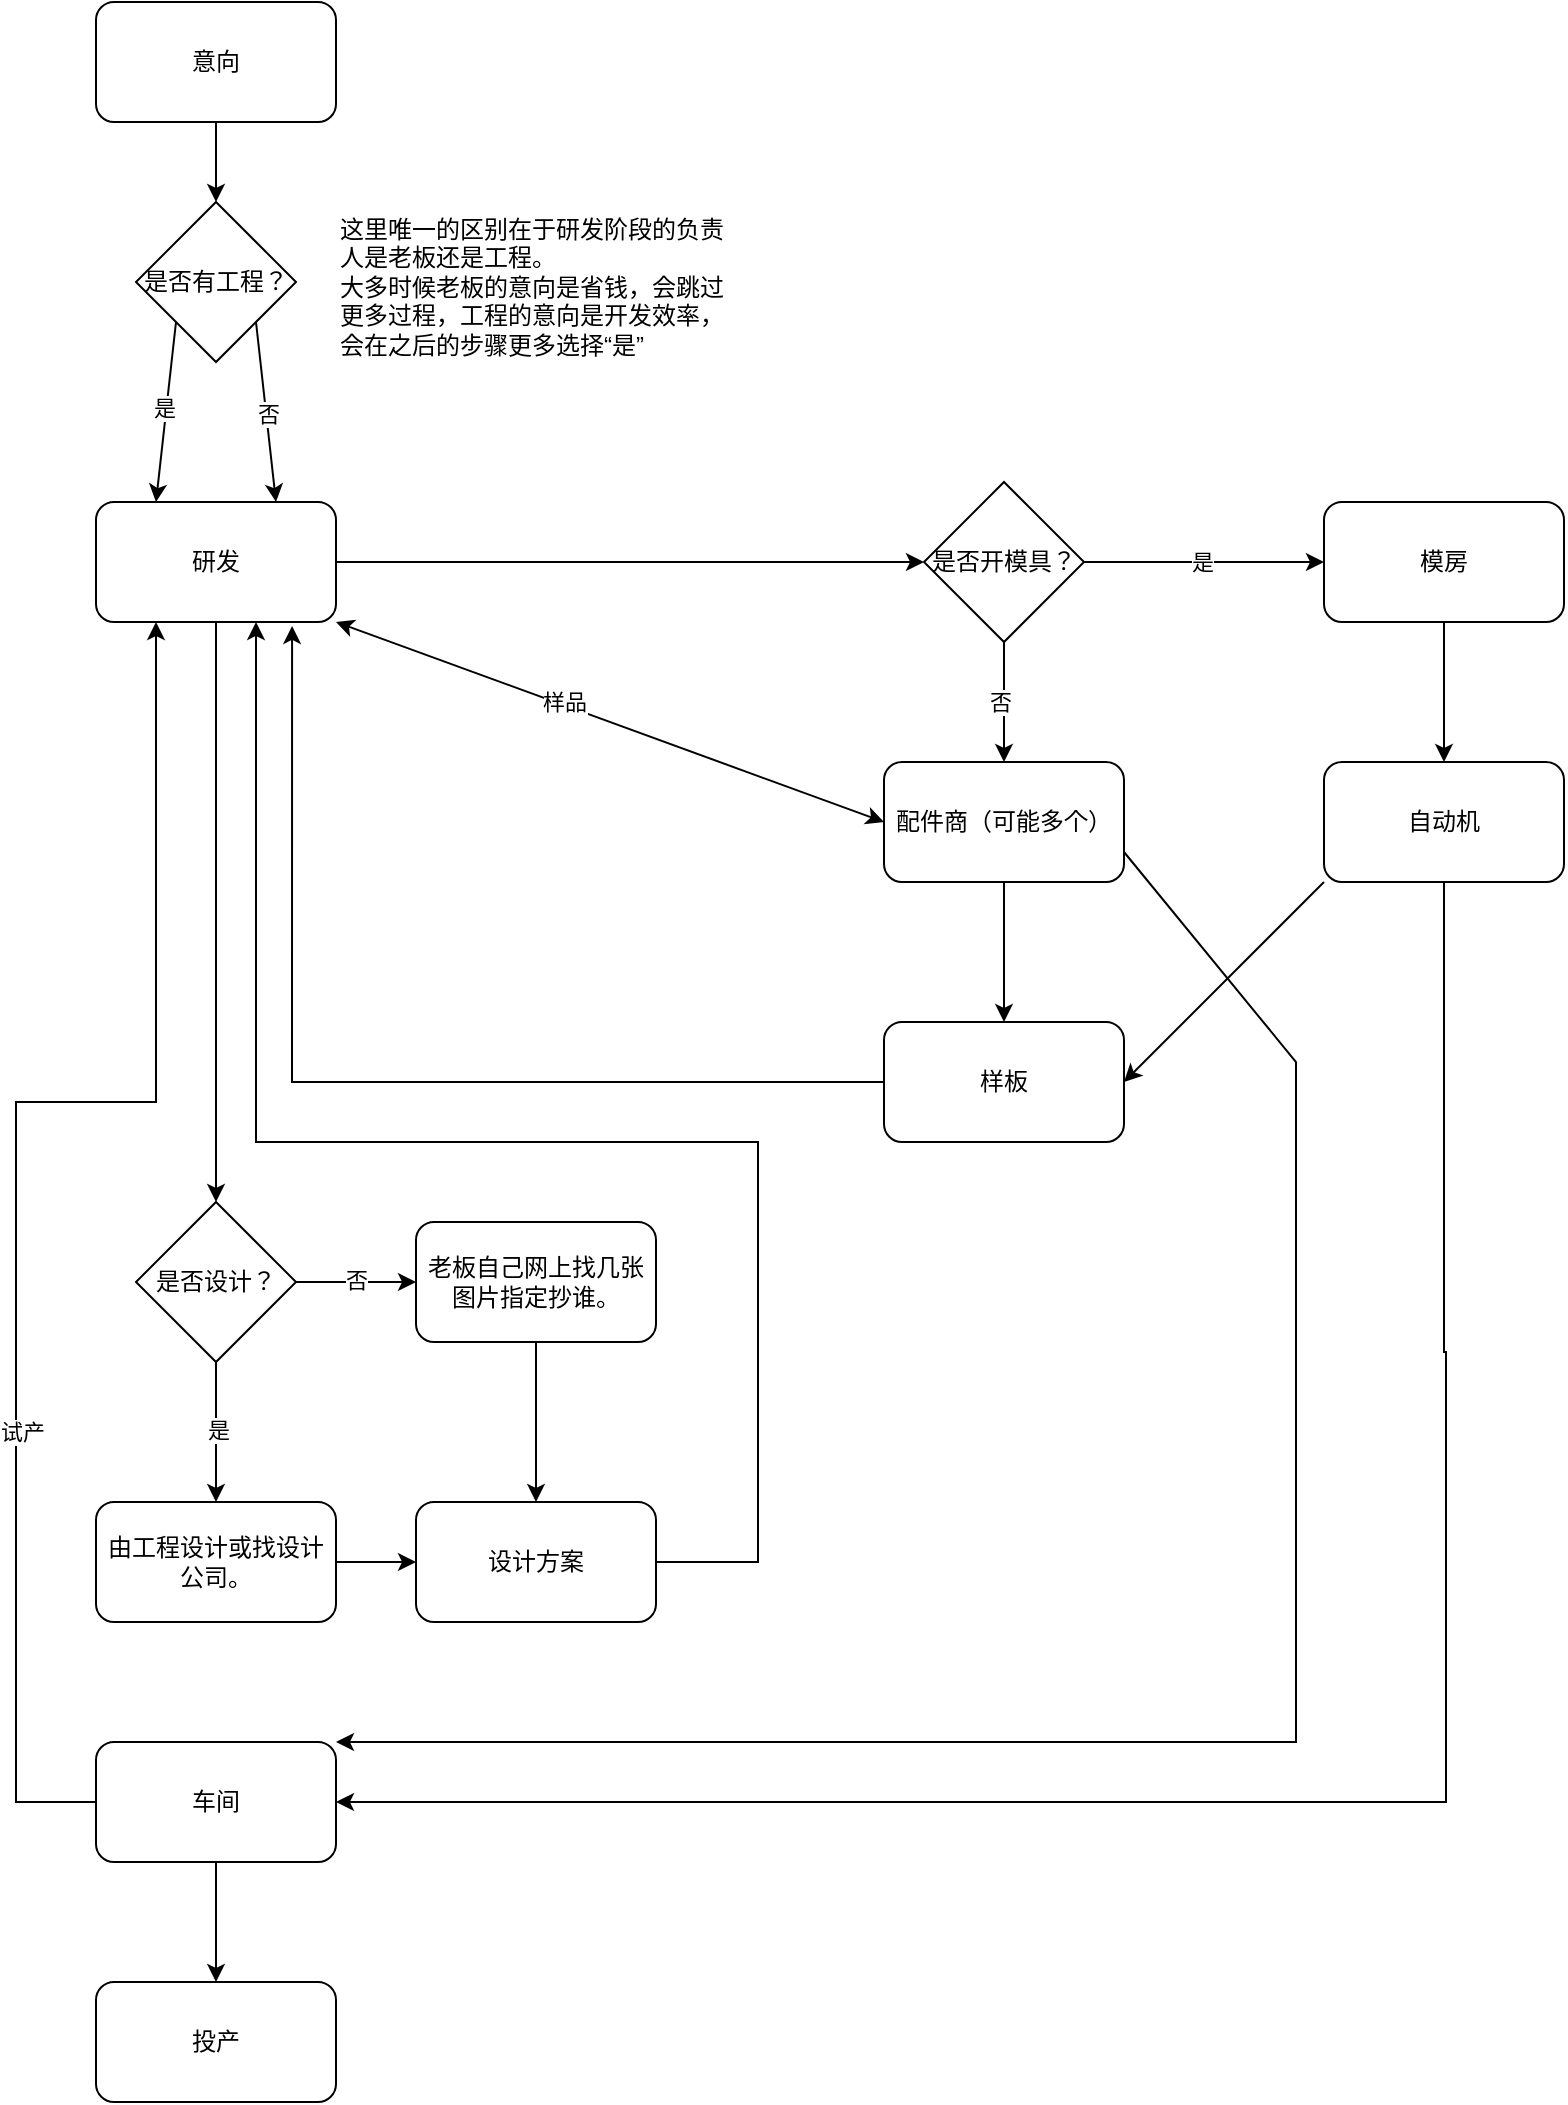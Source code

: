 <mxfile version="24.1.0" type="device">
  <diagram id="C5RBs43oDa-KdzZeNtuy" name="Page-1">
    <mxGraphModel dx="1434" dy="836" grid="1" gridSize="10" guides="1" tooltips="1" connect="1" arrows="1" fold="1" page="1" pageScale="1" pageWidth="827" pageHeight="1169" math="0" shadow="0">
      <root>
        <mxCell id="WIyWlLk6GJQsqaUBKTNV-0" />
        <mxCell id="WIyWlLk6GJQsqaUBKTNV-1" parent="WIyWlLk6GJQsqaUBKTNV-0" />
        <mxCell id="jAsXsARsoS0WyUpS_PxT-0" value="投产" style="rounded=1;whiteSpace=wrap;html=1;" vertex="1" parent="WIyWlLk6GJQsqaUBKTNV-1">
          <mxGeometry x="80" y="1000" width="120" height="60" as="geometry" />
        </mxCell>
        <mxCell id="jAsXsARsoS0WyUpS_PxT-1" value="模房" style="rounded=1;whiteSpace=wrap;html=1;" vertex="1" parent="WIyWlLk6GJQsqaUBKTNV-1">
          <mxGeometry x="694" y="260" width="120" height="60" as="geometry" />
        </mxCell>
        <mxCell id="jAsXsARsoS0WyUpS_PxT-3" value="是否开模具？" style="rhombus;whiteSpace=wrap;html=1;" vertex="1" parent="WIyWlLk6GJQsqaUBKTNV-1">
          <mxGeometry x="494" y="250" width="80" height="80" as="geometry" />
        </mxCell>
        <mxCell id="jAsXsARsoS0WyUpS_PxT-4" value="是否设计？" style="rhombus;whiteSpace=wrap;html=1;" vertex="1" parent="WIyWlLk6GJQsqaUBKTNV-1">
          <mxGeometry x="100" y="610" width="80" height="80" as="geometry" />
        </mxCell>
        <mxCell id="jAsXsARsoS0WyUpS_PxT-5" value="意向" style="rounded=1;whiteSpace=wrap;html=1;" vertex="1" parent="WIyWlLk6GJQsqaUBKTNV-1">
          <mxGeometry x="80" y="10" width="120" height="60" as="geometry" />
        </mxCell>
        <mxCell id="jAsXsARsoS0WyUpS_PxT-6" value="" style="endArrow=classic;html=1;rounded=0;exitX=1;exitY=0.5;exitDx=0;exitDy=0;entryX=0;entryY=0.5;entryDx=0;entryDy=0;" edge="1" parent="WIyWlLk6GJQsqaUBKTNV-1" source="jAsXsARsoS0WyUpS_PxT-4" target="jAsXsARsoS0WyUpS_PxT-8">
          <mxGeometry width="50" height="50" relative="1" as="geometry">
            <mxPoint x="380" y="620" as="sourcePoint" />
            <mxPoint x="280" y="550" as="targetPoint" />
          </mxGeometry>
        </mxCell>
        <mxCell id="jAsXsARsoS0WyUpS_PxT-7" value="否" style="edgeLabel;html=1;align=center;verticalAlign=middle;resizable=0;points=[];" vertex="1" connectable="0" parent="jAsXsARsoS0WyUpS_PxT-6">
          <mxGeometry y="1" relative="1" as="geometry">
            <mxPoint as="offset" />
          </mxGeometry>
        </mxCell>
        <mxCell id="jAsXsARsoS0WyUpS_PxT-8" value="老板自己网上找几张图片指定抄谁。" style="rounded=1;whiteSpace=wrap;html=1;" vertex="1" parent="WIyWlLk6GJQsqaUBKTNV-1">
          <mxGeometry x="240" y="620" width="120" height="60" as="geometry" />
        </mxCell>
        <mxCell id="jAsXsARsoS0WyUpS_PxT-9" value="" style="endArrow=classic;html=1;rounded=0;exitX=0.5;exitY=1;exitDx=0;exitDy=0;" edge="1" parent="WIyWlLk6GJQsqaUBKTNV-1" source="jAsXsARsoS0WyUpS_PxT-5" target="jAsXsARsoS0WyUpS_PxT-13">
          <mxGeometry width="50" height="50" relative="1" as="geometry">
            <mxPoint x="110" y="320" as="sourcePoint" />
            <mxPoint x="140" y="120" as="targetPoint" />
          </mxGeometry>
        </mxCell>
        <mxCell id="jAsXsARsoS0WyUpS_PxT-10" value="" style="endArrow=classic;html=1;rounded=0;exitX=0.5;exitY=1;exitDx=0;exitDy=0;entryX=0.5;entryY=0;entryDx=0;entryDy=0;" edge="1" parent="WIyWlLk6GJQsqaUBKTNV-1" source="jAsXsARsoS0WyUpS_PxT-4" target="jAsXsARsoS0WyUpS_PxT-11">
          <mxGeometry width="50" height="50" relative="1" as="geometry">
            <mxPoint x="100" y="710" as="sourcePoint" />
            <mxPoint x="130" y="660" as="targetPoint" />
          </mxGeometry>
        </mxCell>
        <mxCell id="jAsXsARsoS0WyUpS_PxT-12" value="是" style="edgeLabel;html=1;align=center;verticalAlign=middle;resizable=0;points=[];" vertex="1" connectable="0" parent="jAsXsARsoS0WyUpS_PxT-10">
          <mxGeometry x="-0.044" y="1" relative="1" as="geometry">
            <mxPoint as="offset" />
          </mxGeometry>
        </mxCell>
        <mxCell id="jAsXsARsoS0WyUpS_PxT-11" value="由工程设计或找设计公司。" style="rounded=1;whiteSpace=wrap;html=1;" vertex="1" parent="WIyWlLk6GJQsqaUBKTNV-1">
          <mxGeometry x="80" y="760" width="120" height="60" as="geometry" />
        </mxCell>
        <mxCell id="jAsXsARsoS0WyUpS_PxT-13" value="是否有工程？" style="rhombus;whiteSpace=wrap;html=1;" vertex="1" parent="WIyWlLk6GJQsqaUBKTNV-1">
          <mxGeometry x="100" y="110" width="80" height="80" as="geometry" />
        </mxCell>
        <mxCell id="jAsXsARsoS0WyUpS_PxT-14" value="" style="endArrow=classic;html=1;rounded=0;exitX=0;exitY=1;exitDx=0;exitDy=0;entryX=0.25;entryY=0;entryDx=0;entryDy=0;" edge="1" parent="WIyWlLk6GJQsqaUBKTNV-1" source="jAsXsARsoS0WyUpS_PxT-13" target="jAsXsARsoS0WyUpS_PxT-20">
          <mxGeometry width="50" height="50" relative="1" as="geometry">
            <mxPoint x="100" y="200" as="sourcePoint" />
            <mxPoint x="80" y="230" as="targetPoint" />
          </mxGeometry>
        </mxCell>
        <mxCell id="jAsXsARsoS0WyUpS_PxT-16" value="是" style="edgeLabel;html=1;align=center;verticalAlign=middle;resizable=0;points=[];" vertex="1" connectable="0" parent="jAsXsARsoS0WyUpS_PxT-14">
          <mxGeometry x="-0.05" y="-2" relative="1" as="geometry">
            <mxPoint as="offset" />
          </mxGeometry>
        </mxCell>
        <mxCell id="jAsXsARsoS0WyUpS_PxT-15" value="" style="endArrow=classic;html=1;rounded=0;exitX=1;exitY=1;exitDx=0;exitDy=0;entryX=0.75;entryY=0;entryDx=0;entryDy=0;" edge="1" parent="WIyWlLk6GJQsqaUBKTNV-1" source="jAsXsARsoS0WyUpS_PxT-13" target="jAsXsARsoS0WyUpS_PxT-20">
          <mxGeometry width="50" height="50" relative="1" as="geometry">
            <mxPoint x="270" y="190" as="sourcePoint" />
            <mxPoint x="190" y="230" as="targetPoint" />
          </mxGeometry>
        </mxCell>
        <mxCell id="jAsXsARsoS0WyUpS_PxT-17" value="否" style="edgeLabel;html=1;align=center;verticalAlign=middle;resizable=0;points=[];" vertex="1" connectable="0" parent="jAsXsARsoS0WyUpS_PxT-15">
          <mxGeometry x="0.025" y="1" relative="1" as="geometry">
            <mxPoint as="offset" />
          </mxGeometry>
        </mxCell>
        <mxCell id="jAsXsARsoS0WyUpS_PxT-18" value="这里唯一的区别在于研发阶段的负责人是老板还是工程。&lt;div&gt;大多时候老板的意向是省钱，会跳过更多过程，工程的意向是开发效率，会在之后的步骤更多选择“是”&lt;/div&gt;" style="text;html=1;align=left;verticalAlign=top;whiteSpace=wrap;rounded=0;" vertex="1" parent="WIyWlLk6GJQsqaUBKTNV-1">
          <mxGeometry x="200" y="110" width="200" height="90" as="geometry" />
        </mxCell>
        <mxCell id="jAsXsARsoS0WyUpS_PxT-20" value="研发" style="rounded=1;whiteSpace=wrap;html=1;" vertex="1" parent="WIyWlLk6GJQsqaUBKTNV-1">
          <mxGeometry x="80" y="260" width="120" height="60" as="geometry" />
        </mxCell>
        <mxCell id="jAsXsARsoS0WyUpS_PxT-21" value="" style="endArrow=classic;html=1;rounded=0;exitX=0.5;exitY=1;exitDx=0;exitDy=0;entryX=0.5;entryY=0;entryDx=0;entryDy=0;" edge="1" parent="WIyWlLk6GJQsqaUBKTNV-1" source="jAsXsARsoS0WyUpS_PxT-20" target="jAsXsARsoS0WyUpS_PxT-4">
          <mxGeometry width="50" height="50" relative="1" as="geometry">
            <mxPoint x="180" y="440" as="sourcePoint" />
            <mxPoint x="230" y="390" as="targetPoint" />
          </mxGeometry>
        </mxCell>
        <mxCell id="jAsXsARsoS0WyUpS_PxT-22" value="" style="endArrow=classic;html=1;rounded=0;exitX=1;exitY=0.5;exitDx=0;exitDy=0;entryX=0;entryY=0.5;entryDx=0;entryDy=0;" edge="1" parent="WIyWlLk6GJQsqaUBKTNV-1" source="jAsXsARsoS0WyUpS_PxT-20" target="jAsXsARsoS0WyUpS_PxT-3">
          <mxGeometry width="50" height="50" relative="1" as="geometry">
            <mxPoint x="260" y="450" as="sourcePoint" />
            <mxPoint x="310" y="400" as="targetPoint" />
          </mxGeometry>
        </mxCell>
        <mxCell id="jAsXsARsoS0WyUpS_PxT-23" value="" style="endArrow=classic;html=1;rounded=0;exitX=0.5;exitY=1;exitDx=0;exitDy=0;entryX=0.5;entryY=0;entryDx=0;entryDy=0;" edge="1" parent="WIyWlLk6GJQsqaUBKTNV-1" source="jAsXsARsoS0WyUpS_PxT-3" target="jAsXsARsoS0WyUpS_PxT-25">
          <mxGeometry width="50" height="50" relative="1" as="geometry">
            <mxPoint x="554" y="410" as="sourcePoint" />
            <mxPoint x="534" y="370" as="targetPoint" />
          </mxGeometry>
        </mxCell>
        <mxCell id="jAsXsARsoS0WyUpS_PxT-24" value="否" style="edgeLabel;html=1;align=center;verticalAlign=middle;resizable=0;points=[];" vertex="1" connectable="0" parent="jAsXsARsoS0WyUpS_PxT-23">
          <mxGeometry y="-2" relative="1" as="geometry">
            <mxPoint as="offset" />
          </mxGeometry>
        </mxCell>
        <mxCell id="jAsXsARsoS0WyUpS_PxT-25" value="配件商（可能多个）" style="rounded=1;whiteSpace=wrap;html=1;" vertex="1" parent="WIyWlLk6GJQsqaUBKTNV-1">
          <mxGeometry x="474" y="390" width="120" height="60" as="geometry" />
        </mxCell>
        <mxCell id="jAsXsARsoS0WyUpS_PxT-26" value="" style="endArrow=classic;html=1;rounded=0;exitX=1;exitY=0.5;exitDx=0;exitDy=0;entryX=0;entryY=0.5;entryDx=0;entryDy=0;" edge="1" parent="WIyWlLk6GJQsqaUBKTNV-1" source="jAsXsARsoS0WyUpS_PxT-3" target="jAsXsARsoS0WyUpS_PxT-1">
          <mxGeometry width="50" height="50" relative="1" as="geometry">
            <mxPoint x="674" y="330" as="sourcePoint" />
            <mxPoint x="674" y="290" as="targetPoint" />
          </mxGeometry>
        </mxCell>
        <mxCell id="jAsXsARsoS0WyUpS_PxT-28" value="是" style="edgeLabel;html=1;align=center;verticalAlign=middle;resizable=0;points=[];" vertex="1" connectable="0" parent="jAsXsARsoS0WyUpS_PxT-26">
          <mxGeometry x="-0.02" relative="1" as="geometry">
            <mxPoint as="offset" />
          </mxGeometry>
        </mxCell>
        <mxCell id="jAsXsARsoS0WyUpS_PxT-30" value="" style="endArrow=classic;html=1;rounded=0;exitX=0;exitY=0.5;exitDx=0;exitDy=0;entryX=1;entryY=1;entryDx=0;entryDy=0;startArrow=classic;startFill=1;" edge="1" parent="WIyWlLk6GJQsqaUBKTNV-1" source="jAsXsARsoS0WyUpS_PxT-25" target="jAsXsARsoS0WyUpS_PxT-20">
          <mxGeometry width="50" height="50" relative="1" as="geometry">
            <mxPoint x="450" y="410" as="sourcePoint" />
            <mxPoint x="290" y="410" as="targetPoint" />
          </mxGeometry>
        </mxCell>
        <mxCell id="jAsXsARsoS0WyUpS_PxT-50" value="样品" style="edgeLabel;html=1;align=center;verticalAlign=middle;resizable=0;points=[];" vertex="1" connectable="0" parent="jAsXsARsoS0WyUpS_PxT-30">
          <mxGeometry x="0.175" y="-2" relative="1" as="geometry">
            <mxPoint as="offset" />
          </mxGeometry>
        </mxCell>
        <mxCell id="jAsXsARsoS0WyUpS_PxT-35" style="edgeStyle=orthogonalEdgeStyle;rounded=0;orthogonalLoop=1;jettySize=auto;html=1;" edge="1" parent="WIyWlLk6GJQsqaUBKTNV-1" source="jAsXsARsoS0WyUpS_PxT-31">
          <mxGeometry relative="1" as="geometry">
            <mxPoint x="160" y="320" as="targetPoint" />
            <Array as="points">
              <mxPoint x="411" y="790" />
              <mxPoint x="411" y="580" />
              <mxPoint x="160" y="580" />
              <mxPoint x="160" y="320" />
            </Array>
          </mxGeometry>
        </mxCell>
        <mxCell id="jAsXsARsoS0WyUpS_PxT-31" value="设计方案" style="rounded=1;whiteSpace=wrap;html=1;" vertex="1" parent="WIyWlLk6GJQsqaUBKTNV-1">
          <mxGeometry x="240" y="760" width="120" height="60" as="geometry" />
        </mxCell>
        <mxCell id="jAsXsARsoS0WyUpS_PxT-32" value="" style="endArrow=classic;html=1;rounded=0;exitX=0.5;exitY=1;exitDx=0;exitDy=0;entryX=0.5;entryY=0;entryDx=0;entryDy=0;" edge="1" parent="WIyWlLk6GJQsqaUBKTNV-1" source="jAsXsARsoS0WyUpS_PxT-8" target="jAsXsARsoS0WyUpS_PxT-31">
          <mxGeometry width="50" height="50" relative="1" as="geometry">
            <mxPoint x="530" y="680" as="sourcePoint" />
            <mxPoint x="580" y="630" as="targetPoint" />
          </mxGeometry>
        </mxCell>
        <mxCell id="jAsXsARsoS0WyUpS_PxT-33" value="" style="endArrow=classic;html=1;rounded=0;entryX=0;entryY=0.5;entryDx=0;entryDy=0;exitX=1;exitY=0.5;exitDx=0;exitDy=0;" edge="1" parent="WIyWlLk6GJQsqaUBKTNV-1" source="jAsXsARsoS0WyUpS_PxT-11" target="jAsXsARsoS0WyUpS_PxT-31">
          <mxGeometry width="50" height="50" relative="1" as="geometry">
            <mxPoint x="130" y="930" as="sourcePoint" />
            <mxPoint x="180" y="880" as="targetPoint" />
          </mxGeometry>
        </mxCell>
        <mxCell id="jAsXsARsoS0WyUpS_PxT-44" style="edgeStyle=orthogonalEdgeStyle;rounded=0;orthogonalLoop=1;jettySize=auto;html=1;entryX=1;entryY=0.5;entryDx=0;entryDy=0;" edge="1" parent="WIyWlLk6GJQsqaUBKTNV-1" source="jAsXsARsoS0WyUpS_PxT-36" target="jAsXsARsoS0WyUpS_PxT-41">
          <mxGeometry relative="1" as="geometry">
            <mxPoint x="754" y="920" as="targetPoint" />
            <Array as="points">
              <mxPoint x="754" y="685" />
              <mxPoint x="755" y="685" />
              <mxPoint x="755" y="910" />
            </Array>
          </mxGeometry>
        </mxCell>
        <mxCell id="jAsXsARsoS0WyUpS_PxT-36" value="自动机" style="rounded=1;whiteSpace=wrap;html=1;" vertex="1" parent="WIyWlLk6GJQsqaUBKTNV-1">
          <mxGeometry x="694" y="390" width="120" height="60" as="geometry" />
        </mxCell>
        <mxCell id="jAsXsARsoS0WyUpS_PxT-37" value="" style="endArrow=classic;html=1;rounded=0;entryX=0.5;entryY=0;entryDx=0;entryDy=0;exitX=0.5;exitY=1;exitDx=0;exitDy=0;" edge="1" parent="WIyWlLk6GJQsqaUBKTNV-1" source="jAsXsARsoS0WyUpS_PxT-1" target="jAsXsARsoS0WyUpS_PxT-36">
          <mxGeometry width="50" height="50" relative="1" as="geometry">
            <mxPoint x="680" y="580" as="sourcePoint" />
            <mxPoint x="730" y="530" as="targetPoint" />
          </mxGeometry>
        </mxCell>
        <mxCell id="jAsXsARsoS0WyUpS_PxT-38" value="样板" style="rounded=1;whiteSpace=wrap;html=1;" vertex="1" parent="WIyWlLk6GJQsqaUBKTNV-1">
          <mxGeometry x="474" y="520" width="120" height="60" as="geometry" />
        </mxCell>
        <mxCell id="jAsXsARsoS0WyUpS_PxT-39" value="" style="endArrow=classic;html=1;rounded=0;entryX=1;entryY=0.5;entryDx=0;entryDy=0;exitX=0;exitY=1;exitDx=0;exitDy=0;" edge="1" parent="WIyWlLk6GJQsqaUBKTNV-1" source="jAsXsARsoS0WyUpS_PxT-36" target="jAsXsARsoS0WyUpS_PxT-38">
          <mxGeometry width="50" height="50" relative="1" as="geometry">
            <mxPoint x="760" y="600" as="sourcePoint" />
            <mxPoint x="810" y="550" as="targetPoint" />
          </mxGeometry>
        </mxCell>
        <mxCell id="jAsXsARsoS0WyUpS_PxT-40" value="" style="endArrow=classic;html=1;rounded=0;entryX=0.5;entryY=0;entryDx=0;entryDy=0;exitX=0.5;exitY=1;exitDx=0;exitDy=0;" edge="1" parent="WIyWlLk6GJQsqaUBKTNV-1" source="jAsXsARsoS0WyUpS_PxT-25" target="jAsXsARsoS0WyUpS_PxT-38">
          <mxGeometry width="50" height="50" relative="1" as="geometry">
            <mxPoint x="500" y="460" as="sourcePoint" />
            <mxPoint x="550" y="410" as="targetPoint" />
          </mxGeometry>
        </mxCell>
        <mxCell id="jAsXsARsoS0WyUpS_PxT-41" value="车间" style="rounded=1;whiteSpace=wrap;html=1;" vertex="1" parent="WIyWlLk6GJQsqaUBKTNV-1">
          <mxGeometry x="80" y="880" width="120" height="60" as="geometry" />
        </mxCell>
        <mxCell id="jAsXsARsoS0WyUpS_PxT-43" style="edgeStyle=orthogonalEdgeStyle;rounded=0;orthogonalLoop=1;jettySize=auto;html=1;entryX=0.817;entryY=1.033;entryDx=0;entryDy=0;entryPerimeter=0;" edge="1" parent="WIyWlLk6GJQsqaUBKTNV-1" source="jAsXsARsoS0WyUpS_PxT-38" target="jAsXsARsoS0WyUpS_PxT-20">
          <mxGeometry relative="1" as="geometry" />
        </mxCell>
        <mxCell id="jAsXsARsoS0WyUpS_PxT-45" value="" style="endArrow=classic;html=1;rounded=0;exitX=1;exitY=0.75;exitDx=0;exitDy=0;entryX=1;entryY=0;entryDx=0;entryDy=0;" edge="1" parent="WIyWlLk6GJQsqaUBKTNV-1" source="jAsXsARsoS0WyUpS_PxT-25" target="jAsXsARsoS0WyUpS_PxT-41">
          <mxGeometry width="50" height="50" relative="1" as="geometry">
            <mxPoint x="630" y="670" as="sourcePoint" />
            <mxPoint x="680" y="880" as="targetPoint" />
            <Array as="points">
              <mxPoint x="680" y="540" />
              <mxPoint x="680" y="880" />
            </Array>
          </mxGeometry>
        </mxCell>
        <mxCell id="jAsXsARsoS0WyUpS_PxT-46" value="" style="endArrow=classic;html=1;rounded=0;exitX=0.5;exitY=1;exitDx=0;exitDy=0;" edge="1" parent="WIyWlLk6GJQsqaUBKTNV-1" source="jAsXsARsoS0WyUpS_PxT-41" target="jAsXsARsoS0WyUpS_PxT-0">
          <mxGeometry width="50" height="50" relative="1" as="geometry">
            <mxPoint x="100" y="850" as="sourcePoint" />
            <mxPoint x="150" y="800" as="targetPoint" />
          </mxGeometry>
        </mxCell>
        <mxCell id="jAsXsARsoS0WyUpS_PxT-47" value="" style="endArrow=classic;html=1;rounded=0;entryX=0.25;entryY=1;entryDx=0;entryDy=0;exitX=0;exitY=0.5;exitDx=0;exitDy=0;" edge="1" parent="WIyWlLk6GJQsqaUBKTNV-1" source="jAsXsARsoS0WyUpS_PxT-41" target="jAsXsARsoS0WyUpS_PxT-20">
          <mxGeometry width="50" height="50" relative="1" as="geometry">
            <mxPoint x="40" y="920" as="sourcePoint" />
            <mxPoint x="-10" y="770" as="targetPoint" />
            <Array as="points">
              <mxPoint x="40" y="910" />
              <mxPoint x="40" y="560" />
              <mxPoint x="110" y="560" />
            </Array>
          </mxGeometry>
        </mxCell>
        <mxCell id="jAsXsARsoS0WyUpS_PxT-48" value="试产" style="edgeLabel;html=1;align=center;verticalAlign=middle;resizable=0;points=[];" vertex="1" connectable="0" parent="jAsXsARsoS0WyUpS_PxT-47">
          <mxGeometry x="-0.357" y="-3" relative="1" as="geometry">
            <mxPoint as="offset" />
          </mxGeometry>
        </mxCell>
      </root>
    </mxGraphModel>
  </diagram>
</mxfile>
